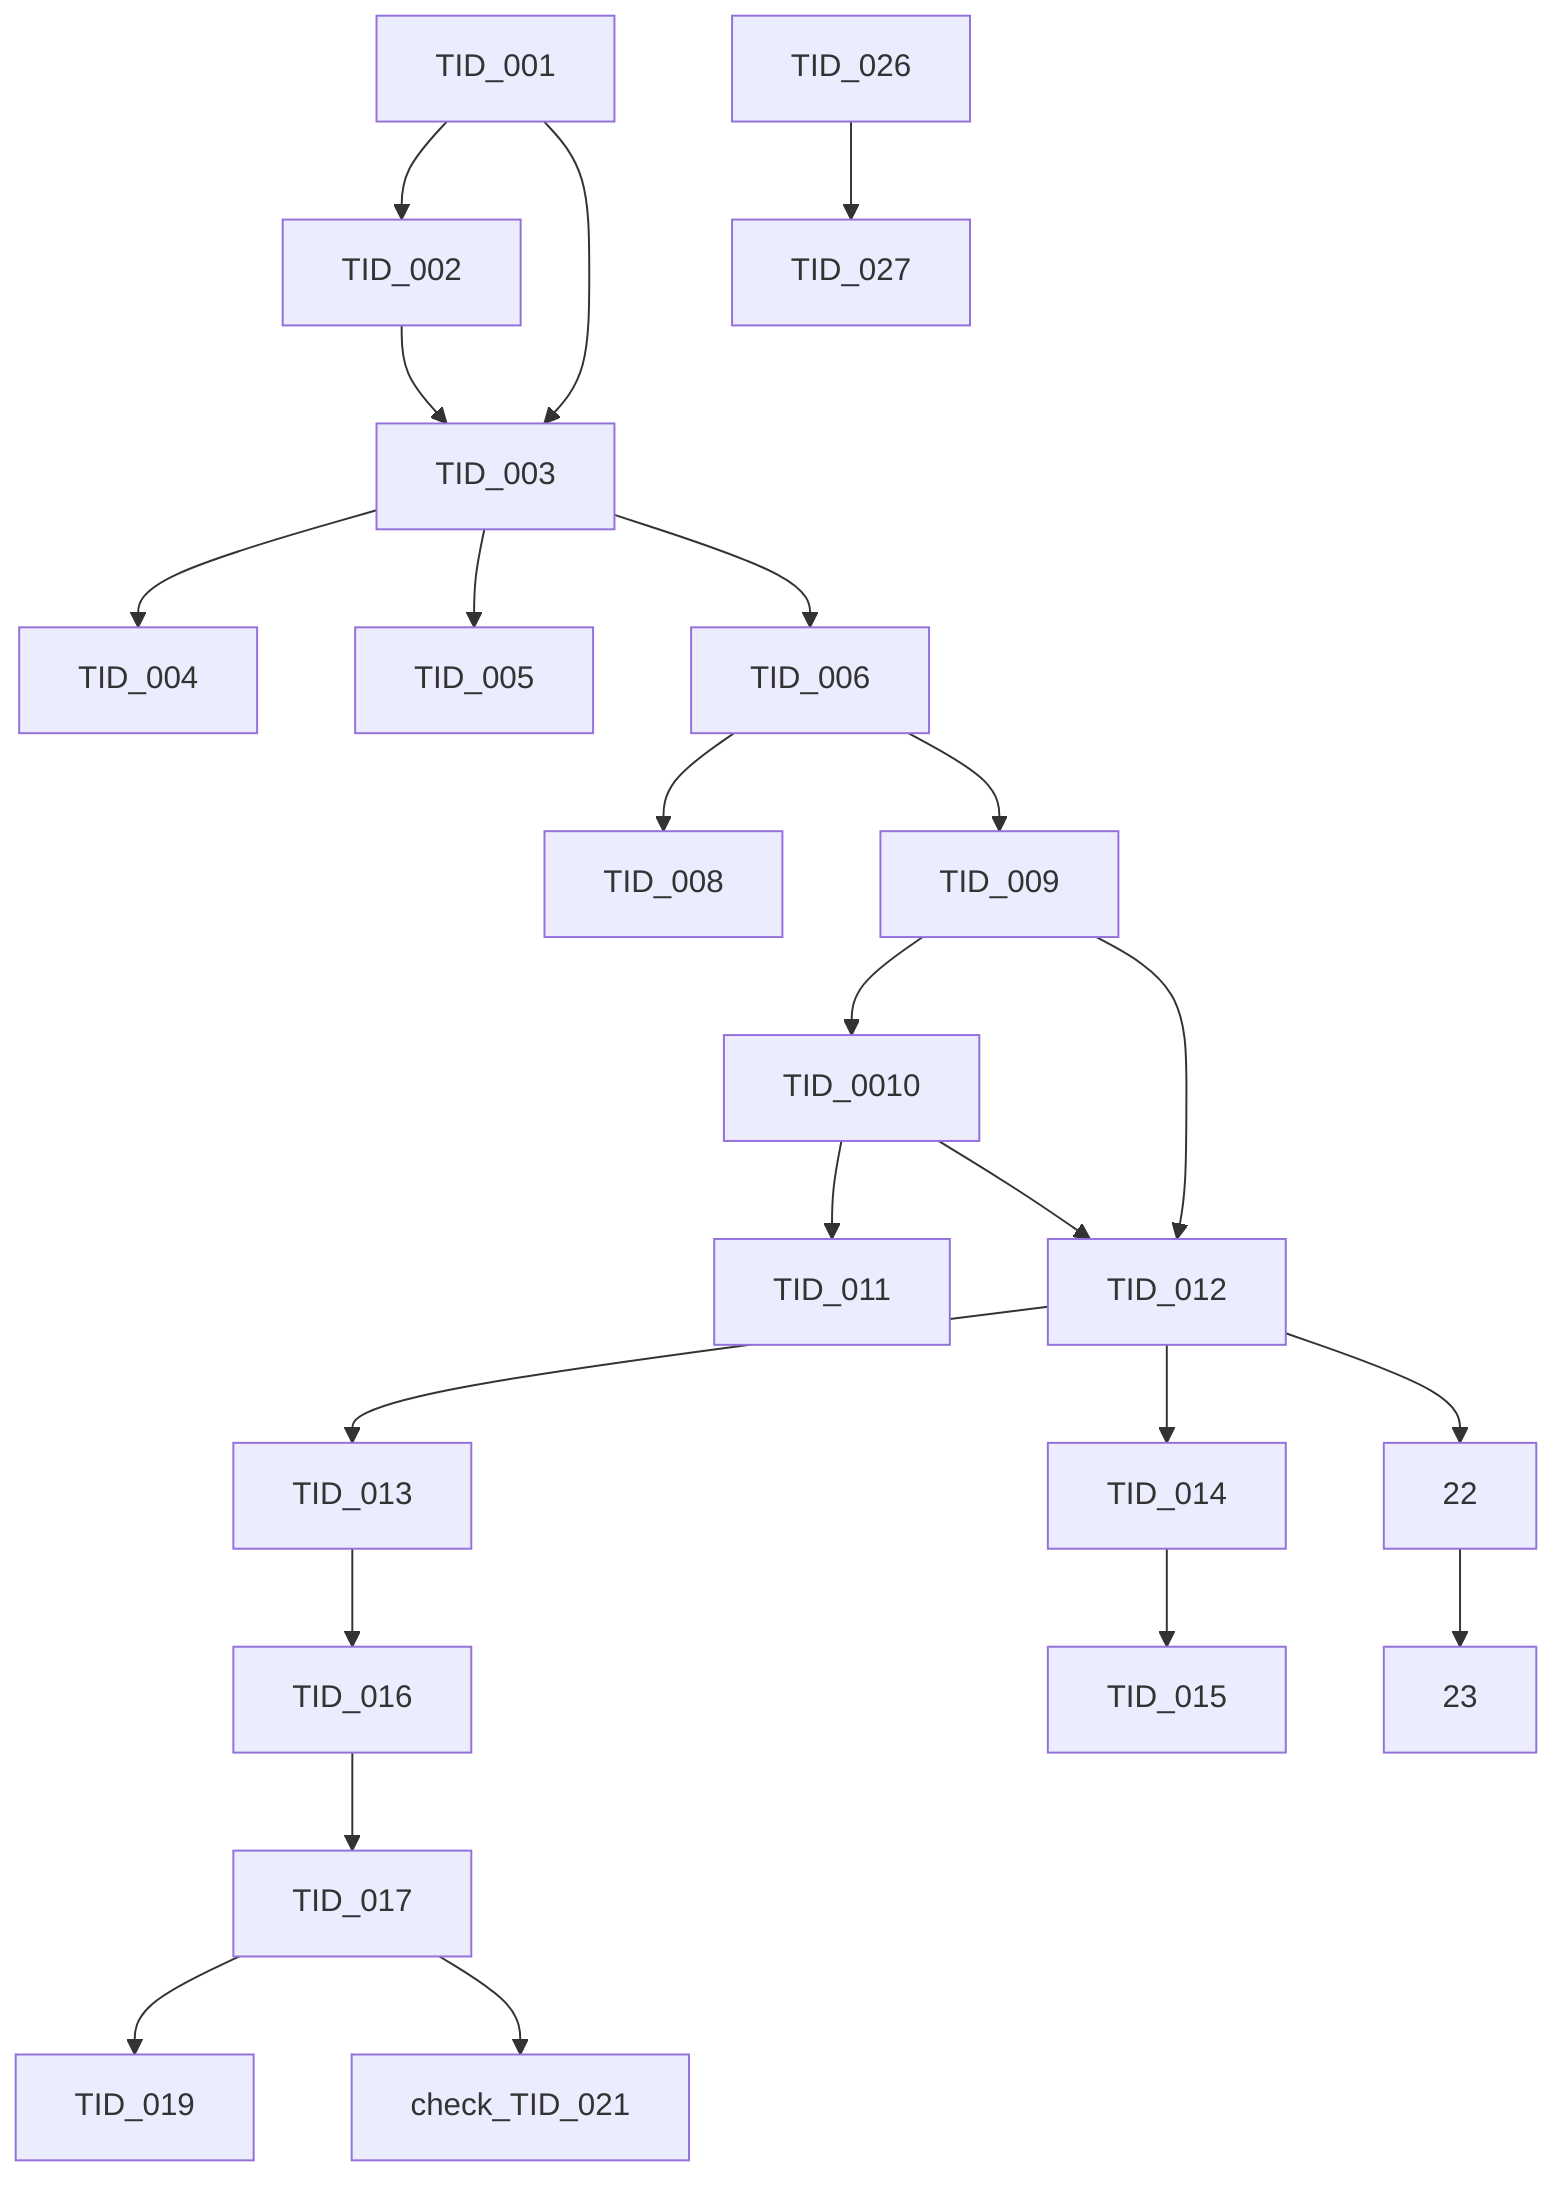 graph TD
  1[TID_001]-->2[TID_002]
  2-->3[TID_003]
  1-->3
  3-->4[TID_004]
  3-->5[TID_005]
  3-->6[TID_006]
  6-->8[TID_008]
  6-->9[TID_009]
  9-->10[TID_0010]
  9-->12
  10-->11[TID_011]
  10-->12[TID_012]
  12-->13[TID_013]
  12-->14[TID_014]
  14-->15[TID_015]
  13-->16[TID_016]
  16-->17[TID_017]
  17-->19[TID_019]
  17-->21[check_TID_021]
  12-->22
  22-->23

  26[TID_026]-->27[TID_027]